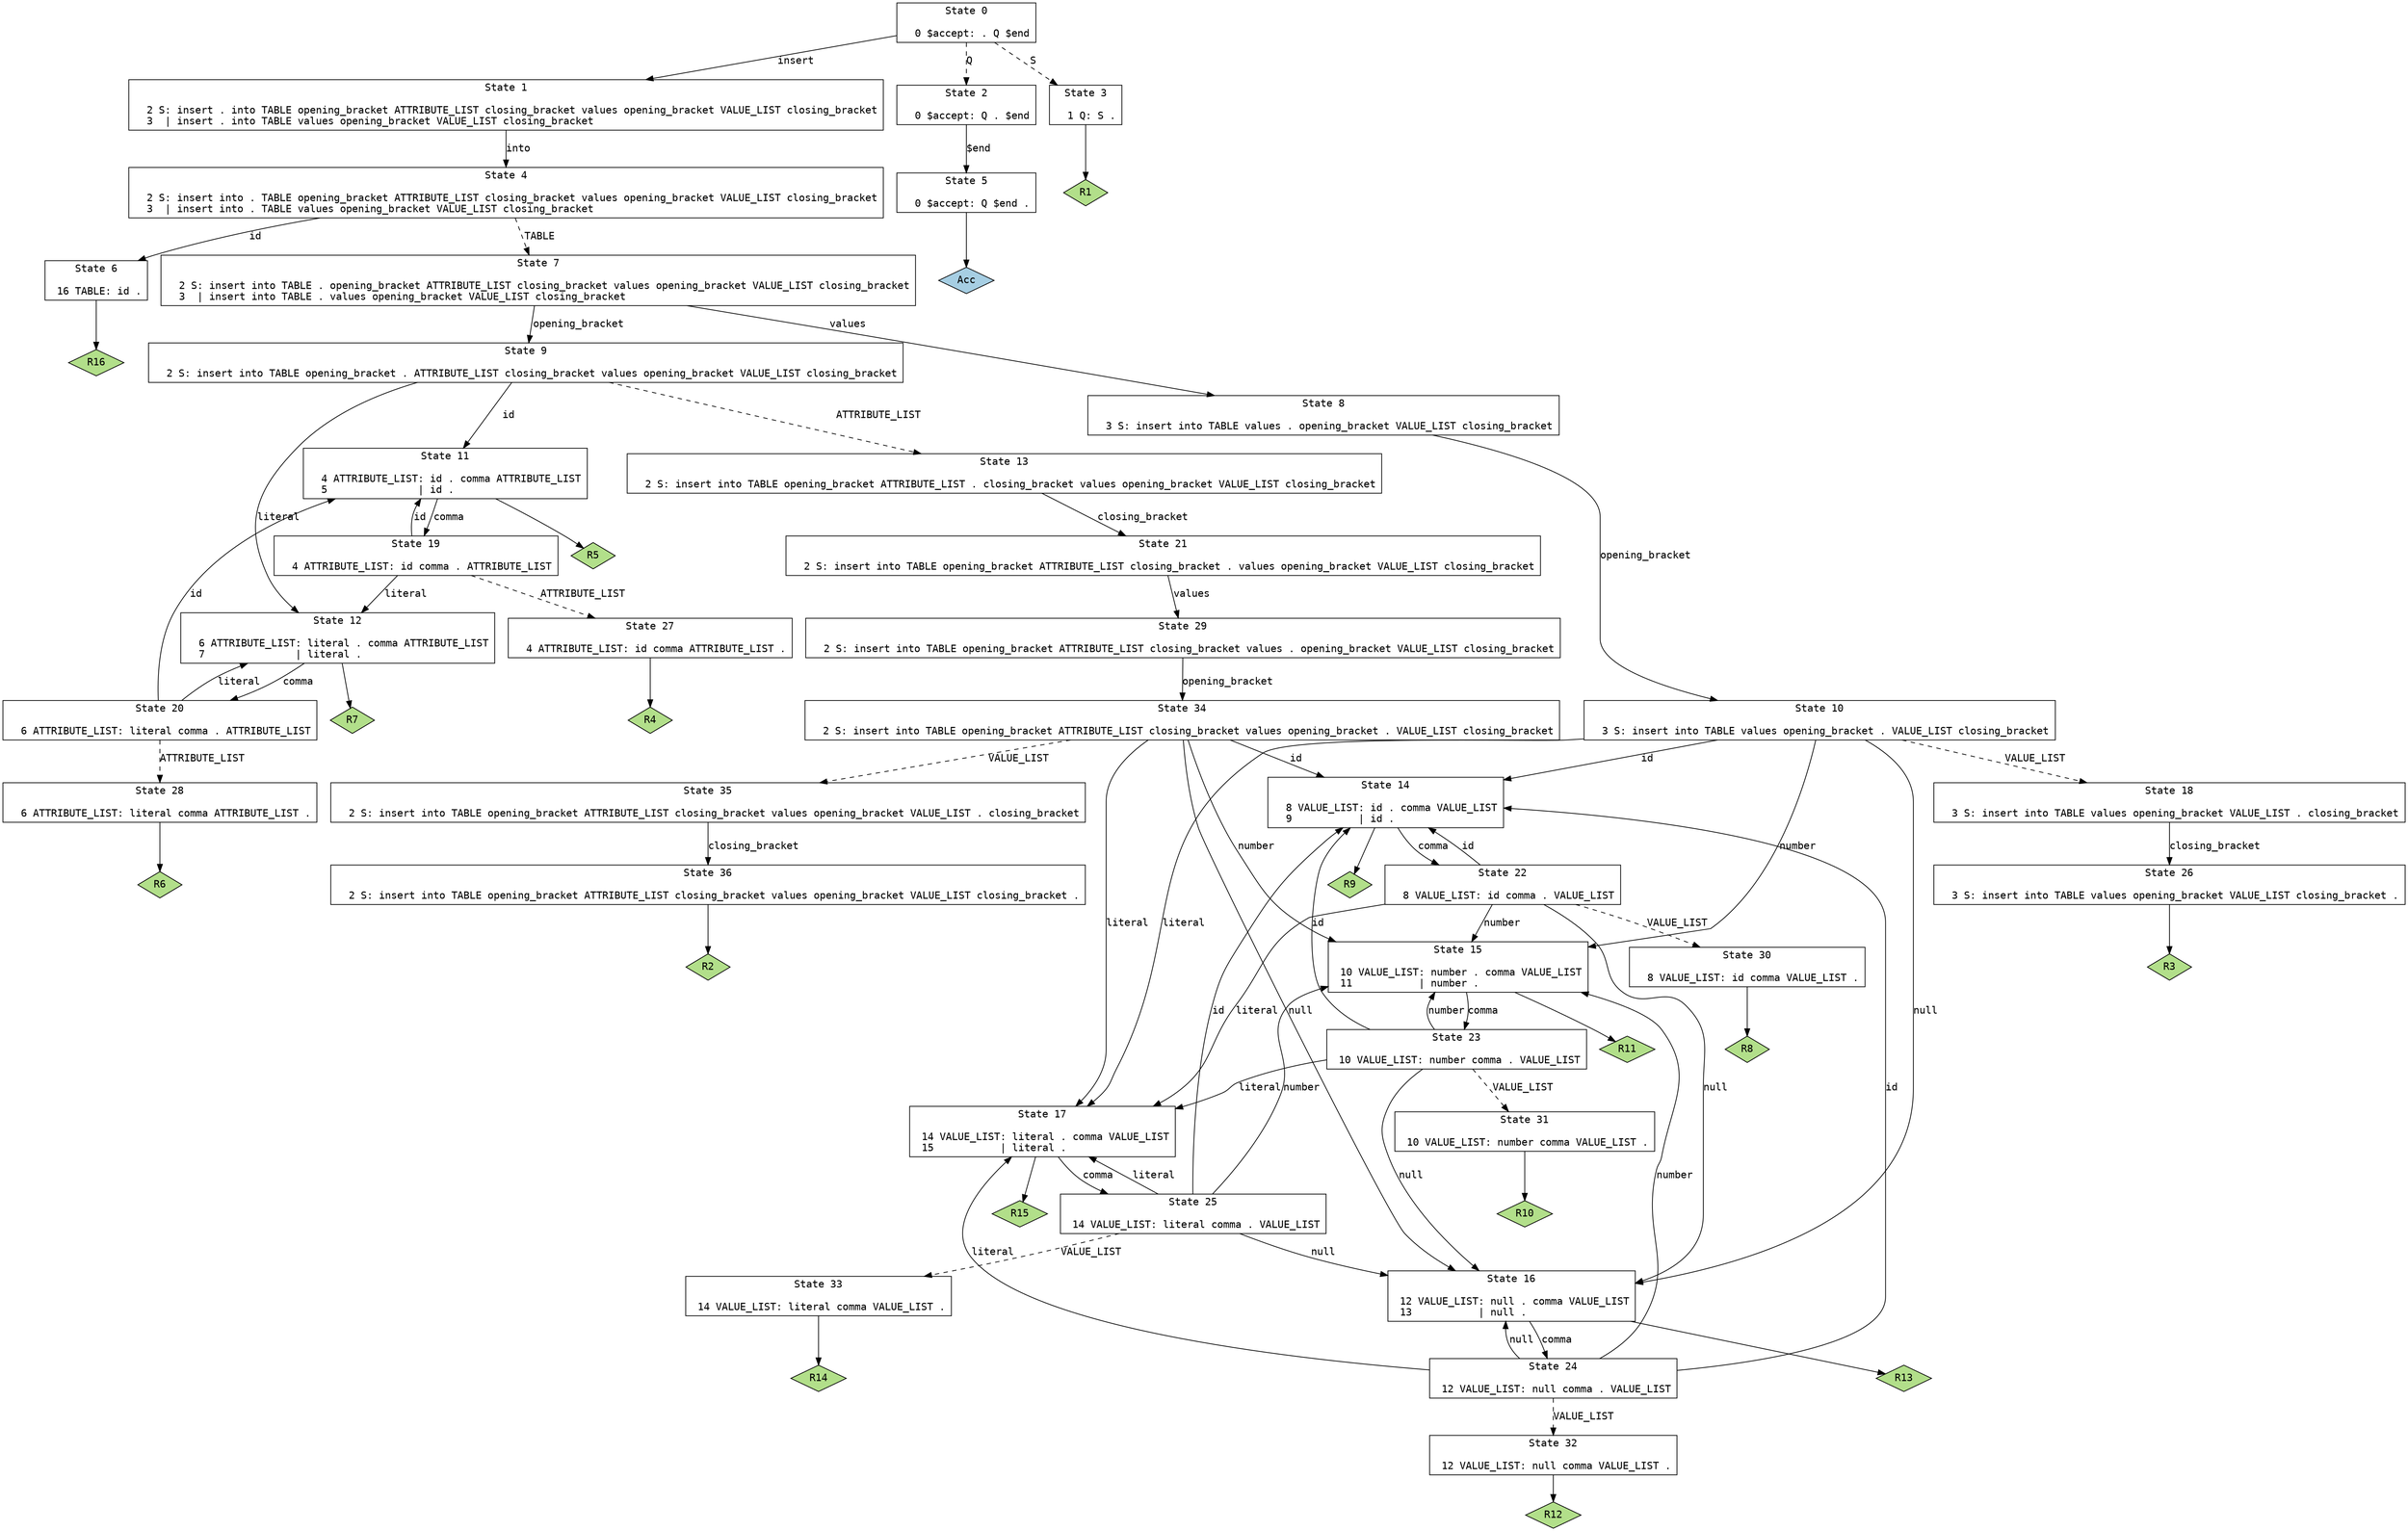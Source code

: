 // Generated by GNU Bison 3.5.1.
// Report bugs to <bug-bison@gnu.org>.
// Home page: <https://www.gnu.org/software/bison/>.

digraph "sql.y"
{
  node [fontname = courier, shape = box, colorscheme = paired6]
  edge [fontname = courier]

  0 [label="State 0\n\l  0 $accept: . Q $end\l"]
  0 -> 1 [style=solid label="insert"]
  0 -> 2 [style=dashed label="Q"]
  0 -> 3 [style=dashed label="S"]
  1 [label="State 1\n\l  2 S: insert . into TABLE opening_bracket ATTRIBUTE_LIST closing_bracket values opening_bracket VALUE_LIST closing_bracket\l  3  | insert . into TABLE values opening_bracket VALUE_LIST closing_bracket\l"]
  1 -> 4 [style=solid label="into"]
  2 [label="State 2\n\l  0 $accept: Q . $end\l"]
  2 -> 5 [style=solid label="$end"]
  3 [label="State 3\n\l  1 Q: S .\l"]
  3 -> "3R1" [style=solid]
 "3R1" [label="R1", fillcolor=3, shape=diamond, style=filled]
  4 [label="State 4\n\l  2 S: insert into . TABLE opening_bracket ATTRIBUTE_LIST closing_bracket values opening_bracket VALUE_LIST closing_bracket\l  3  | insert into . TABLE values opening_bracket VALUE_LIST closing_bracket\l"]
  4 -> 6 [style=solid label="id"]
  4 -> 7 [style=dashed label="TABLE"]
  5 [label="State 5\n\l  0 $accept: Q $end .\l"]
  5 -> "5R0" [style=solid]
 "5R0" [label="Acc", fillcolor=1, shape=diamond, style=filled]
  6 [label="State 6\n\l 16 TABLE: id .\l"]
  6 -> "6R16" [style=solid]
 "6R16" [label="R16", fillcolor=3, shape=diamond, style=filled]
  7 [label="State 7\n\l  2 S: insert into TABLE . opening_bracket ATTRIBUTE_LIST closing_bracket values opening_bracket VALUE_LIST closing_bracket\l  3  | insert into TABLE . values opening_bracket VALUE_LIST closing_bracket\l"]
  7 -> 8 [style=solid label="values"]
  7 -> 9 [style=solid label="opening_bracket"]
  8 [label="State 8\n\l  3 S: insert into TABLE values . opening_bracket VALUE_LIST closing_bracket\l"]
  8 -> 10 [style=solid label="opening_bracket"]
  9 [label="State 9\n\l  2 S: insert into TABLE opening_bracket . ATTRIBUTE_LIST closing_bracket values opening_bracket VALUE_LIST closing_bracket\l"]
  9 -> 11 [style=solid label="id"]
  9 -> 12 [style=solid label="literal"]
  9 -> 13 [style=dashed label="ATTRIBUTE_LIST"]
  10 [label="State 10\n\l  3 S: insert into TABLE values opening_bracket . VALUE_LIST closing_bracket\l"]
  10 -> 14 [style=solid label="id"]
  10 -> 15 [style=solid label="number"]
  10 -> 16 [style=solid label="null"]
  10 -> 17 [style=solid label="literal"]
  10 -> 18 [style=dashed label="VALUE_LIST"]
  11 [label="State 11\n\l  4 ATTRIBUTE_LIST: id . comma ATTRIBUTE_LIST\l  5               | id .\l"]
  11 -> 19 [style=solid label="comma"]
  11 -> "11R5" [style=solid]
 "11R5" [label="R5", fillcolor=3, shape=diamond, style=filled]
  12 [label="State 12\n\l  6 ATTRIBUTE_LIST: literal . comma ATTRIBUTE_LIST\l  7               | literal .\l"]
  12 -> 20 [style=solid label="comma"]
  12 -> "12R7" [style=solid]
 "12R7" [label="R7", fillcolor=3, shape=diamond, style=filled]
  13 [label="State 13\n\l  2 S: insert into TABLE opening_bracket ATTRIBUTE_LIST . closing_bracket values opening_bracket VALUE_LIST closing_bracket\l"]
  13 -> 21 [style=solid label="closing_bracket"]
  14 [label="State 14\n\l  8 VALUE_LIST: id . comma VALUE_LIST\l  9           | id .\l"]
  14 -> 22 [style=solid label="comma"]
  14 -> "14R9" [style=solid]
 "14R9" [label="R9", fillcolor=3, shape=diamond, style=filled]
  15 [label="State 15\n\l 10 VALUE_LIST: number . comma VALUE_LIST\l 11           | number .\l"]
  15 -> 23 [style=solid label="comma"]
  15 -> "15R11" [style=solid]
 "15R11" [label="R11", fillcolor=3, shape=diamond, style=filled]
  16 [label="State 16\n\l 12 VALUE_LIST: null . comma VALUE_LIST\l 13           | null .\l"]
  16 -> 24 [style=solid label="comma"]
  16 -> "16R13" [style=solid]
 "16R13" [label="R13", fillcolor=3, shape=diamond, style=filled]
  17 [label="State 17\n\l 14 VALUE_LIST: literal . comma VALUE_LIST\l 15           | literal .\l"]
  17 -> 25 [style=solid label="comma"]
  17 -> "17R15" [style=solid]
 "17R15" [label="R15", fillcolor=3, shape=diamond, style=filled]
  18 [label="State 18\n\l  3 S: insert into TABLE values opening_bracket VALUE_LIST . closing_bracket\l"]
  18 -> 26 [style=solid label="closing_bracket"]
  19 [label="State 19\n\l  4 ATTRIBUTE_LIST: id comma . ATTRIBUTE_LIST\l"]
  19 -> 11 [style=solid label="id"]
  19 -> 12 [style=solid label="literal"]
  19 -> 27 [style=dashed label="ATTRIBUTE_LIST"]
  20 [label="State 20\n\l  6 ATTRIBUTE_LIST: literal comma . ATTRIBUTE_LIST\l"]
  20 -> 11 [style=solid label="id"]
  20 -> 12 [style=solid label="literal"]
  20 -> 28 [style=dashed label="ATTRIBUTE_LIST"]
  21 [label="State 21\n\l  2 S: insert into TABLE opening_bracket ATTRIBUTE_LIST closing_bracket . values opening_bracket VALUE_LIST closing_bracket\l"]
  21 -> 29 [style=solid label="values"]
  22 [label="State 22\n\l  8 VALUE_LIST: id comma . VALUE_LIST\l"]
  22 -> 14 [style=solid label="id"]
  22 -> 15 [style=solid label="number"]
  22 -> 16 [style=solid label="null"]
  22 -> 17 [style=solid label="literal"]
  22 -> 30 [style=dashed label="VALUE_LIST"]
  23 [label="State 23\n\l 10 VALUE_LIST: number comma . VALUE_LIST\l"]
  23 -> 14 [style=solid label="id"]
  23 -> 15 [style=solid label="number"]
  23 -> 16 [style=solid label="null"]
  23 -> 17 [style=solid label="literal"]
  23 -> 31 [style=dashed label="VALUE_LIST"]
  24 [label="State 24\n\l 12 VALUE_LIST: null comma . VALUE_LIST\l"]
  24 -> 14 [style=solid label="id"]
  24 -> 15 [style=solid label="number"]
  24 -> 16 [style=solid label="null"]
  24 -> 17 [style=solid label="literal"]
  24 -> 32 [style=dashed label="VALUE_LIST"]
  25 [label="State 25\n\l 14 VALUE_LIST: literal comma . VALUE_LIST\l"]
  25 -> 14 [style=solid label="id"]
  25 -> 15 [style=solid label="number"]
  25 -> 16 [style=solid label="null"]
  25 -> 17 [style=solid label="literal"]
  25 -> 33 [style=dashed label="VALUE_LIST"]
  26 [label="State 26\n\l  3 S: insert into TABLE values opening_bracket VALUE_LIST closing_bracket .\l"]
  26 -> "26R3" [style=solid]
 "26R3" [label="R3", fillcolor=3, shape=diamond, style=filled]
  27 [label="State 27\n\l  4 ATTRIBUTE_LIST: id comma ATTRIBUTE_LIST .\l"]
  27 -> "27R4" [style=solid]
 "27R4" [label="R4", fillcolor=3, shape=diamond, style=filled]
  28 [label="State 28\n\l  6 ATTRIBUTE_LIST: literal comma ATTRIBUTE_LIST .\l"]
  28 -> "28R6" [style=solid]
 "28R6" [label="R6", fillcolor=3, shape=diamond, style=filled]
  29 [label="State 29\n\l  2 S: insert into TABLE opening_bracket ATTRIBUTE_LIST closing_bracket values . opening_bracket VALUE_LIST closing_bracket\l"]
  29 -> 34 [style=solid label="opening_bracket"]
  30 [label="State 30\n\l  8 VALUE_LIST: id comma VALUE_LIST .\l"]
  30 -> "30R8" [style=solid]
 "30R8" [label="R8", fillcolor=3, shape=diamond, style=filled]
  31 [label="State 31\n\l 10 VALUE_LIST: number comma VALUE_LIST .\l"]
  31 -> "31R10" [style=solid]
 "31R10" [label="R10", fillcolor=3, shape=diamond, style=filled]
  32 [label="State 32\n\l 12 VALUE_LIST: null comma VALUE_LIST .\l"]
  32 -> "32R12" [style=solid]
 "32R12" [label="R12", fillcolor=3, shape=diamond, style=filled]
  33 [label="State 33\n\l 14 VALUE_LIST: literal comma VALUE_LIST .\l"]
  33 -> "33R14" [style=solid]
 "33R14" [label="R14", fillcolor=3, shape=diamond, style=filled]
  34 [label="State 34\n\l  2 S: insert into TABLE opening_bracket ATTRIBUTE_LIST closing_bracket values opening_bracket . VALUE_LIST closing_bracket\l"]
  34 -> 14 [style=solid label="id"]
  34 -> 15 [style=solid label="number"]
  34 -> 16 [style=solid label="null"]
  34 -> 17 [style=solid label="literal"]
  34 -> 35 [style=dashed label="VALUE_LIST"]
  35 [label="State 35\n\l  2 S: insert into TABLE opening_bracket ATTRIBUTE_LIST closing_bracket values opening_bracket VALUE_LIST . closing_bracket\l"]
  35 -> 36 [style=solid label="closing_bracket"]
  36 [label="State 36\n\l  2 S: insert into TABLE opening_bracket ATTRIBUTE_LIST closing_bracket values opening_bracket VALUE_LIST closing_bracket .\l"]
  36 -> "36R2" [style=solid]
 "36R2" [label="R2", fillcolor=3, shape=diamond, style=filled]
}
